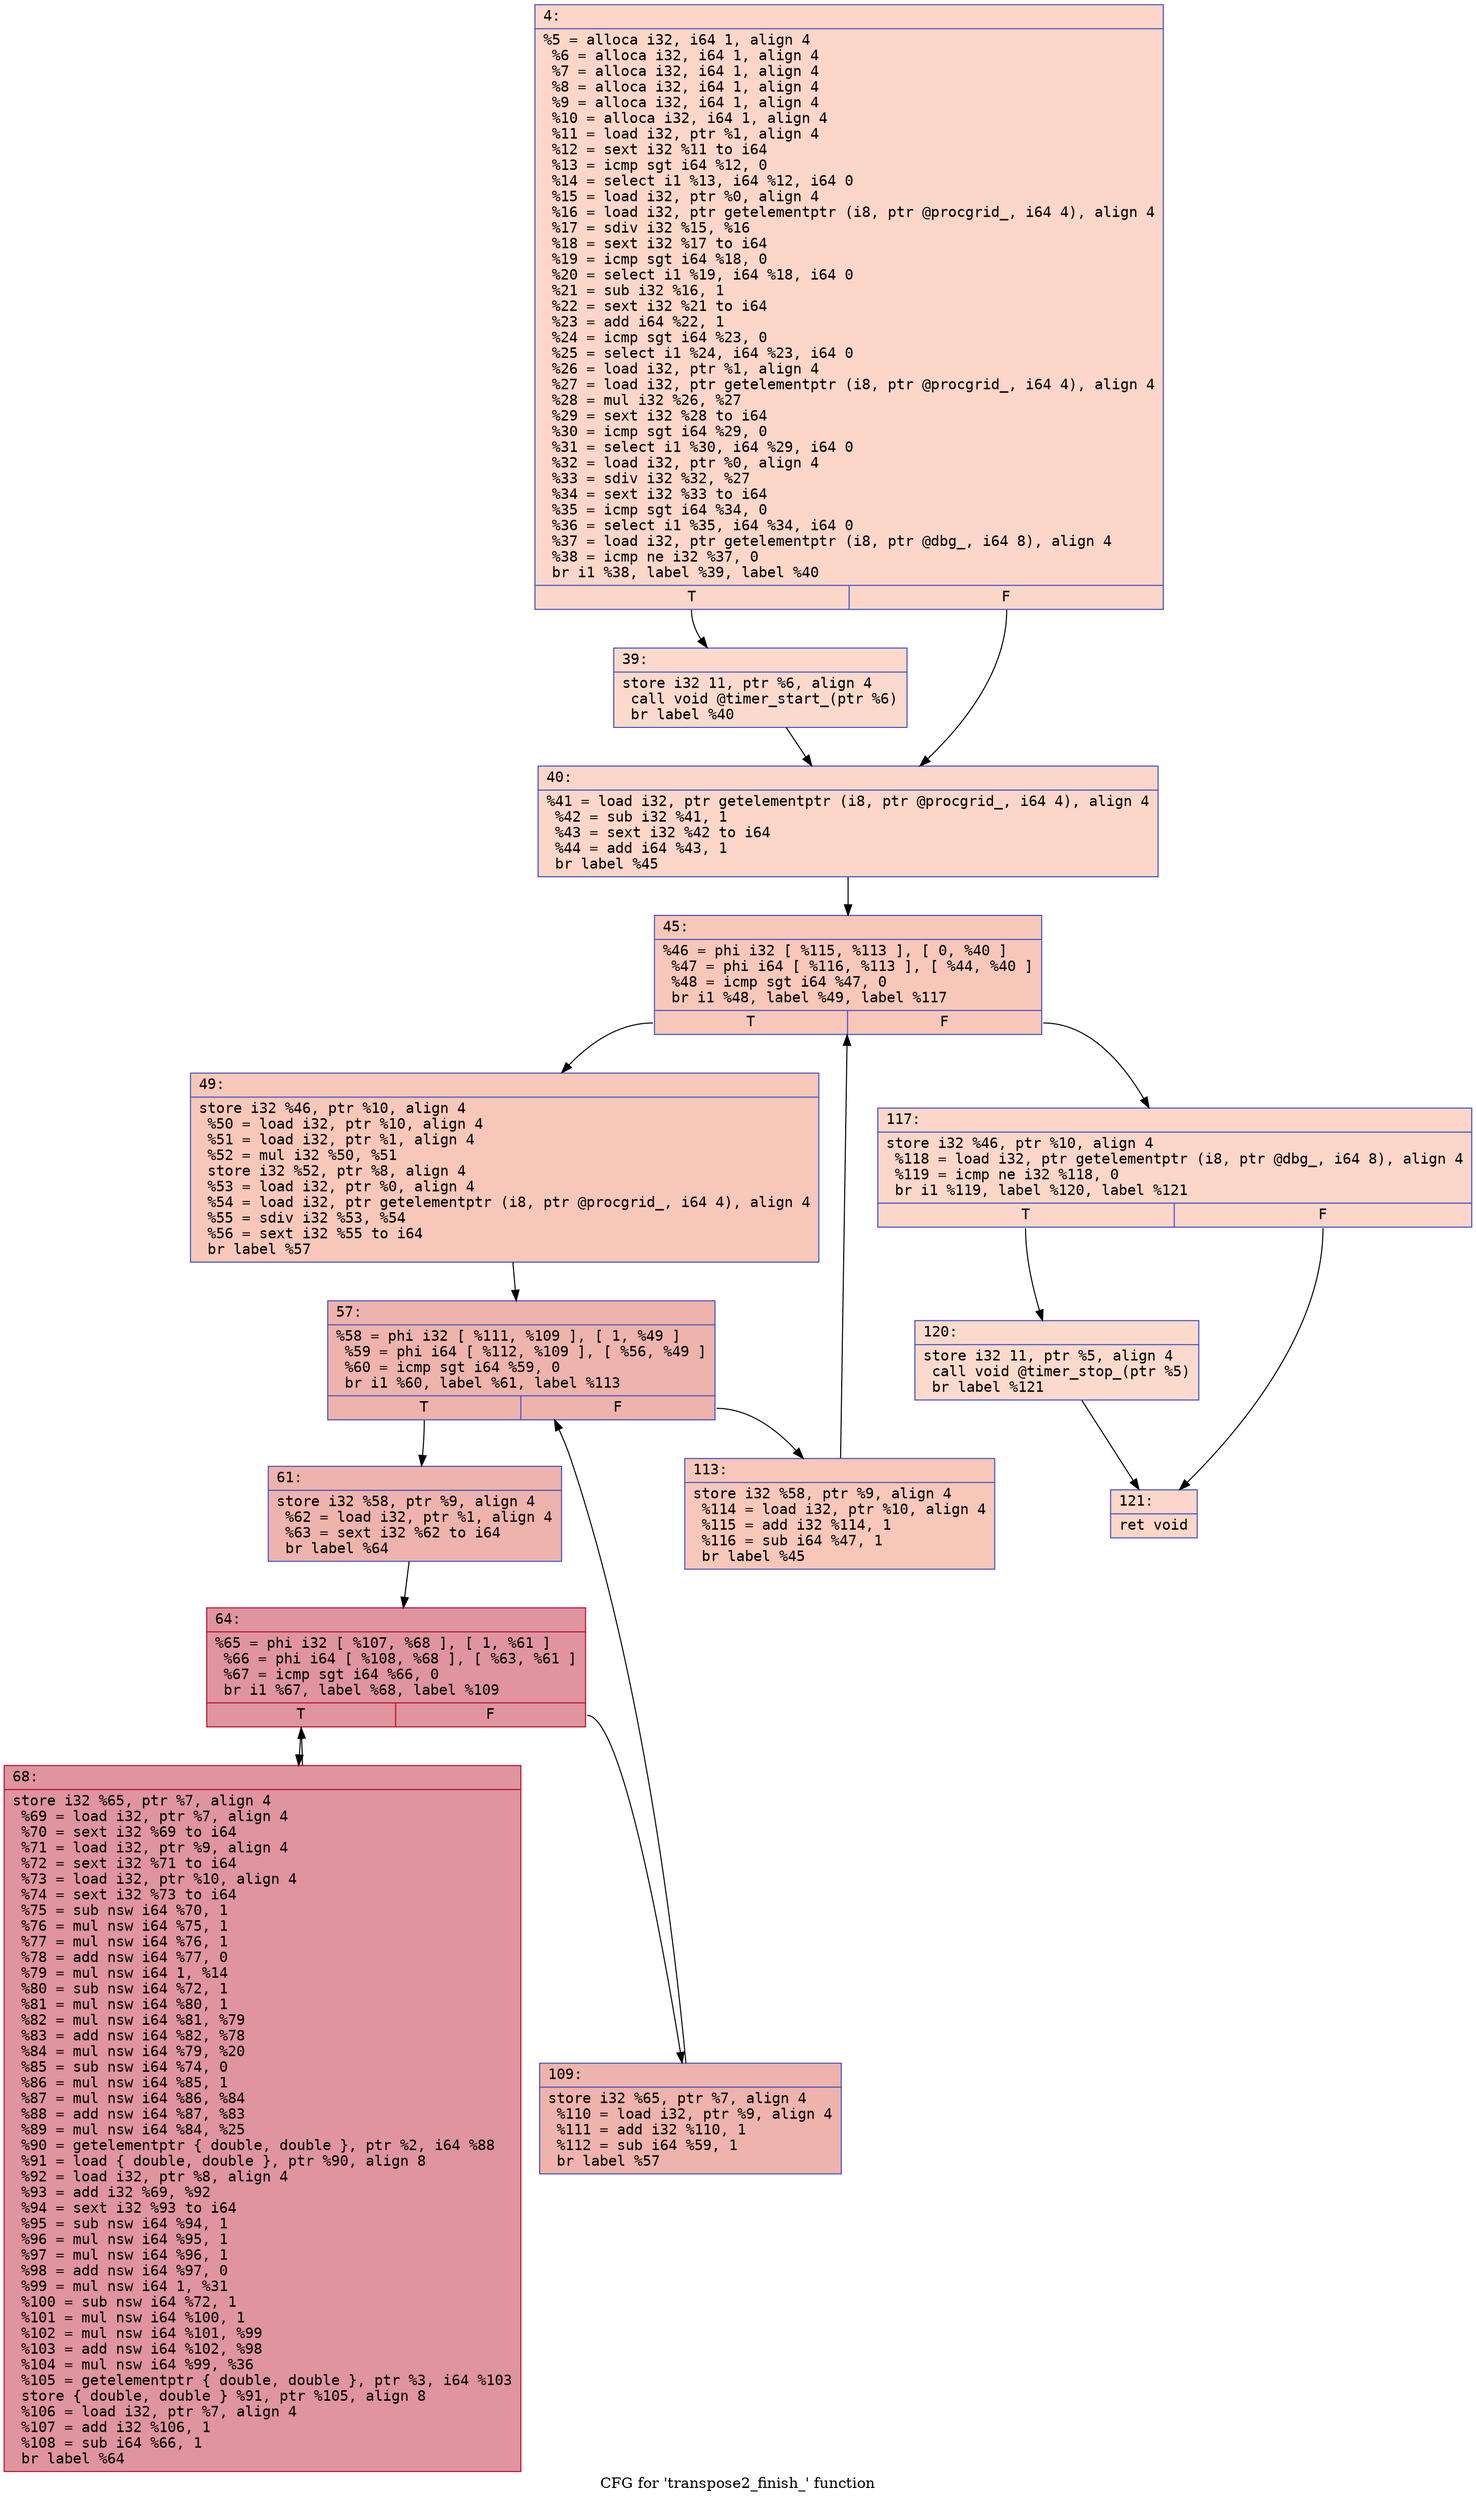 digraph "CFG for 'transpose2_finish_' function" {
	label="CFG for 'transpose2_finish_' function";

	Node0x55cdf5d96c10 [shape=record,color="#3d50c3ff", style=filled, fillcolor="#f6a38570" fontname="Courier",label="{4:\l|  %5 = alloca i32, i64 1, align 4\l  %6 = alloca i32, i64 1, align 4\l  %7 = alloca i32, i64 1, align 4\l  %8 = alloca i32, i64 1, align 4\l  %9 = alloca i32, i64 1, align 4\l  %10 = alloca i32, i64 1, align 4\l  %11 = load i32, ptr %1, align 4\l  %12 = sext i32 %11 to i64\l  %13 = icmp sgt i64 %12, 0\l  %14 = select i1 %13, i64 %12, i64 0\l  %15 = load i32, ptr %0, align 4\l  %16 = load i32, ptr getelementptr (i8, ptr @procgrid_, i64 4), align 4\l  %17 = sdiv i32 %15, %16\l  %18 = sext i32 %17 to i64\l  %19 = icmp sgt i64 %18, 0\l  %20 = select i1 %19, i64 %18, i64 0\l  %21 = sub i32 %16, 1\l  %22 = sext i32 %21 to i64\l  %23 = add i64 %22, 1\l  %24 = icmp sgt i64 %23, 0\l  %25 = select i1 %24, i64 %23, i64 0\l  %26 = load i32, ptr %1, align 4\l  %27 = load i32, ptr getelementptr (i8, ptr @procgrid_, i64 4), align 4\l  %28 = mul i32 %26, %27\l  %29 = sext i32 %28 to i64\l  %30 = icmp sgt i64 %29, 0\l  %31 = select i1 %30, i64 %29, i64 0\l  %32 = load i32, ptr %0, align 4\l  %33 = sdiv i32 %32, %27\l  %34 = sext i32 %33 to i64\l  %35 = icmp sgt i64 %34, 0\l  %36 = select i1 %35, i64 %34, i64 0\l  %37 = load i32, ptr getelementptr (i8, ptr @dbg_, i64 8), align 4\l  %38 = icmp ne i32 %37, 0\l  br i1 %38, label %39, label %40\l|{<s0>T|<s1>F}}"];
	Node0x55cdf5d96c10:s0 -> Node0x55cdf5d9a4f0[tooltip="4 -> 39\nProbability 62.50%" ];
	Node0x55cdf5d96c10:s1 -> Node0x55cdf5d9a540[tooltip="4 -> 40\nProbability 37.50%" ];
	Node0x55cdf5d9a4f0 [shape=record,color="#3d50c3ff", style=filled, fillcolor="#f7ac8e70" fontname="Courier",label="{39:\l|  store i32 11, ptr %6, align 4\l  call void @timer_start_(ptr %6)\l  br label %40\l}"];
	Node0x55cdf5d9a4f0 -> Node0x55cdf5d9a540[tooltip="39 -> 40\nProbability 100.00%" ];
	Node0x55cdf5d9a540 [shape=record,color="#3d50c3ff", style=filled, fillcolor="#f6a38570" fontname="Courier",label="{40:\l|  %41 = load i32, ptr getelementptr (i8, ptr @procgrid_, i64 4), align 4\l  %42 = sub i32 %41, 1\l  %43 = sext i32 %42 to i64\l  %44 = add i64 %43, 1\l  br label %45\l}"];
	Node0x55cdf5d9a540 -> Node0x55cdf5d9aa50[tooltip="40 -> 45\nProbability 100.00%" ];
	Node0x55cdf5d9aa50 [shape=record,color="#3d50c3ff", style=filled, fillcolor="#ec7f6370" fontname="Courier",label="{45:\l|  %46 = phi i32 [ %115, %113 ], [ 0, %40 ]\l  %47 = phi i64 [ %116, %113 ], [ %44, %40 ]\l  %48 = icmp sgt i64 %47, 0\l  br i1 %48, label %49, label %117\l|{<s0>T|<s1>F}}"];
	Node0x55cdf5d9aa50:s0 -> Node0x55cdf5d9b520[tooltip="45 -> 49\nProbability 96.88%" ];
	Node0x55cdf5d9aa50:s1 -> Node0x55cdf5d9b570[tooltip="45 -> 117\nProbability 3.12%" ];
	Node0x55cdf5d9b520 [shape=record,color="#3d50c3ff", style=filled, fillcolor="#ec7f6370" fontname="Courier",label="{49:\l|  store i32 %46, ptr %10, align 4\l  %50 = load i32, ptr %10, align 4\l  %51 = load i32, ptr %1, align 4\l  %52 = mul i32 %50, %51\l  store i32 %52, ptr %8, align 4\l  %53 = load i32, ptr %0, align 4\l  %54 = load i32, ptr getelementptr (i8, ptr @procgrid_, i64 4), align 4\l  %55 = sdiv i32 %53, %54\l  %56 = sext i32 %55 to i64\l  br label %57\l}"];
	Node0x55cdf5d9b520 -> Node0x55cdf5d9bb40[tooltip="49 -> 57\nProbability 100.00%" ];
	Node0x55cdf5d9bb40 [shape=record,color="#3d50c3ff", style=filled, fillcolor="#d6524470" fontname="Courier",label="{57:\l|  %58 = phi i32 [ %111, %109 ], [ 1, %49 ]\l  %59 = phi i64 [ %112, %109 ], [ %56, %49 ]\l  %60 = icmp sgt i64 %59, 0\l  br i1 %60, label %61, label %113\l|{<s0>T|<s1>F}}"];
	Node0x55cdf5d9bb40:s0 -> Node0x55cdf5d9be60[tooltip="57 -> 61\nProbability 96.88%" ];
	Node0x55cdf5d9bb40:s1 -> Node0x55cdf5d9ab10[tooltip="57 -> 113\nProbability 3.12%" ];
	Node0x55cdf5d9be60 [shape=record,color="#3d50c3ff", style=filled, fillcolor="#d6524470" fontname="Courier",label="{61:\l|  store i32 %58, ptr %9, align 4\l  %62 = load i32, ptr %1, align 4\l  %63 = sext i32 %62 to i64\l  br label %64\l}"];
	Node0x55cdf5d9be60 -> Node0x55cdf5d9c0f0[tooltip="61 -> 64\nProbability 100.00%" ];
	Node0x55cdf5d9c0f0 [shape=record,color="#b70d28ff", style=filled, fillcolor="#b70d2870" fontname="Courier",label="{64:\l|  %65 = phi i32 [ %107, %68 ], [ 1, %61 ]\l  %66 = phi i64 [ %108, %68 ], [ %63, %61 ]\l  %67 = icmp sgt i64 %66, 0\l  br i1 %67, label %68, label %109\l|{<s0>T|<s1>F}}"];
	Node0x55cdf5d9c0f0:s0 -> Node0x55cdf5d9c1b0[tooltip="64 -> 68\nProbability 96.88%" ];
	Node0x55cdf5d9c0f0:s1 -> Node0x55cdf5d9bc00[tooltip="64 -> 109\nProbability 3.12%" ];
	Node0x55cdf5d9c1b0 [shape=record,color="#b70d28ff", style=filled, fillcolor="#b70d2870" fontname="Courier",label="{68:\l|  store i32 %65, ptr %7, align 4\l  %69 = load i32, ptr %7, align 4\l  %70 = sext i32 %69 to i64\l  %71 = load i32, ptr %9, align 4\l  %72 = sext i32 %71 to i64\l  %73 = load i32, ptr %10, align 4\l  %74 = sext i32 %73 to i64\l  %75 = sub nsw i64 %70, 1\l  %76 = mul nsw i64 %75, 1\l  %77 = mul nsw i64 %76, 1\l  %78 = add nsw i64 %77, 0\l  %79 = mul nsw i64 1, %14\l  %80 = sub nsw i64 %72, 1\l  %81 = mul nsw i64 %80, 1\l  %82 = mul nsw i64 %81, %79\l  %83 = add nsw i64 %82, %78\l  %84 = mul nsw i64 %79, %20\l  %85 = sub nsw i64 %74, 0\l  %86 = mul nsw i64 %85, 1\l  %87 = mul nsw i64 %86, %84\l  %88 = add nsw i64 %87, %83\l  %89 = mul nsw i64 %84, %25\l  %90 = getelementptr \{ double, double \}, ptr %2, i64 %88\l  %91 = load \{ double, double \}, ptr %90, align 8\l  %92 = load i32, ptr %8, align 4\l  %93 = add i32 %69, %92\l  %94 = sext i32 %93 to i64\l  %95 = sub nsw i64 %94, 1\l  %96 = mul nsw i64 %95, 1\l  %97 = mul nsw i64 %96, 1\l  %98 = add nsw i64 %97, 0\l  %99 = mul nsw i64 1, %31\l  %100 = sub nsw i64 %72, 1\l  %101 = mul nsw i64 %100, 1\l  %102 = mul nsw i64 %101, %99\l  %103 = add nsw i64 %102, %98\l  %104 = mul nsw i64 %99, %36\l  %105 = getelementptr \{ double, double \}, ptr %3, i64 %103\l  store \{ double, double \} %91, ptr %105, align 8\l  %106 = load i32, ptr %7, align 4\l  %107 = add i32 %106, 1\l  %108 = sub i64 %66, 1\l  br label %64\l}"];
	Node0x55cdf5d9c1b0 -> Node0x55cdf5d9c0f0[tooltip="68 -> 64\nProbability 100.00%" ];
	Node0x55cdf5d9bc00 [shape=record,color="#3d50c3ff", style=filled, fillcolor="#d6524470" fontname="Courier",label="{109:\l|  store i32 %65, ptr %7, align 4\l  %110 = load i32, ptr %9, align 4\l  %111 = add i32 %110, 1\l  %112 = sub i64 %59, 1\l  br label %57\l}"];
	Node0x55cdf5d9bc00 -> Node0x55cdf5d9bb40[tooltip="109 -> 57\nProbability 100.00%" ];
	Node0x55cdf5d9ab10 [shape=record,color="#3d50c3ff", style=filled, fillcolor="#ec7f6370" fontname="Courier",label="{113:\l|  store i32 %58, ptr %9, align 4\l  %114 = load i32, ptr %10, align 4\l  %115 = add i32 %114, 1\l  %116 = sub i64 %47, 1\l  br label %45\l}"];
	Node0x55cdf5d9ab10 -> Node0x55cdf5d9aa50[tooltip="113 -> 45\nProbability 100.00%" ];
	Node0x55cdf5d9b570 [shape=record,color="#3d50c3ff", style=filled, fillcolor="#f6a38570" fontname="Courier",label="{117:\l|  store i32 %46, ptr %10, align 4\l  %118 = load i32, ptr getelementptr (i8, ptr @dbg_, i64 8), align 4\l  %119 = icmp ne i32 %118, 0\l  br i1 %119, label %120, label %121\l|{<s0>T|<s1>F}}"];
	Node0x55cdf5d9b570:s0 -> Node0x55cdf5d9eb60[tooltip="117 -> 120\nProbability 62.50%" ];
	Node0x55cdf5d9b570:s1 -> Node0x55cdf5d9ebb0[tooltip="117 -> 121\nProbability 37.50%" ];
	Node0x55cdf5d9eb60 [shape=record,color="#3d50c3ff", style=filled, fillcolor="#f7ac8e70" fontname="Courier",label="{120:\l|  store i32 11, ptr %5, align 4\l  call void @timer_stop_(ptr %5)\l  br label %121\l}"];
	Node0x55cdf5d9eb60 -> Node0x55cdf5d9ebb0[tooltip="120 -> 121\nProbability 100.00%" ];
	Node0x55cdf5d9ebb0 [shape=record,color="#3d50c3ff", style=filled, fillcolor="#f6a38570" fontname="Courier",label="{121:\l|  ret void\l}"];
}
